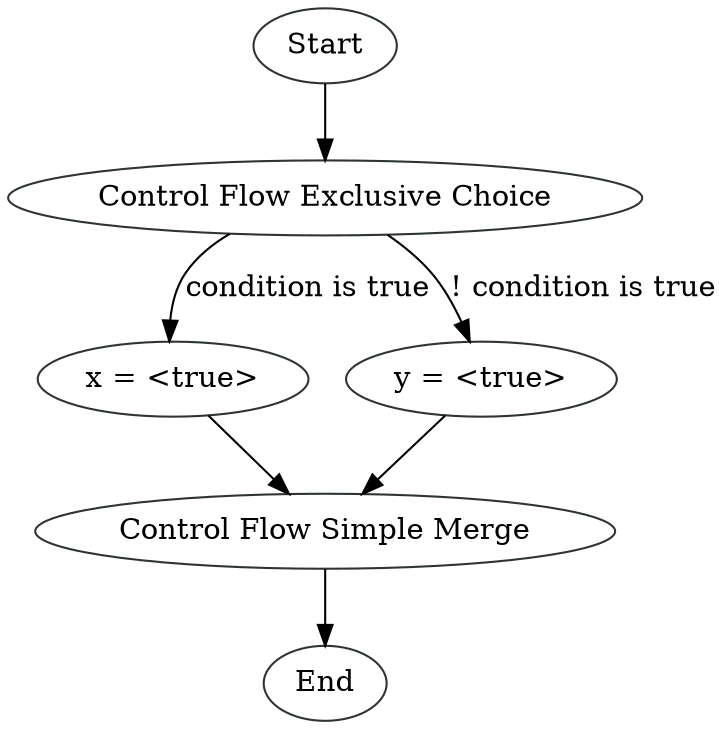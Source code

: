 digraph ExclusiveChoiceWithElseSimpleMerge {
node1 [label="Start", color="#2e3436"]
node3 [label="Control Flow\ Exclusive Choice", color="#2e3436"]
node4 [label="x = <true>", color="#2e3436"]
node5 [label="Control Flow\ Simple Merge", color="#2e3436"]
node2 [label="End", color="#2e3436"]
node6 [label="y = <true>", color="#2e3436"]

node1 -> node3
node3 -> node4 [label="condition is true"]
node3 -> node6 [label="! condition is true"]
node4 -> node5
node5 -> node2
node6 -> node5
}
